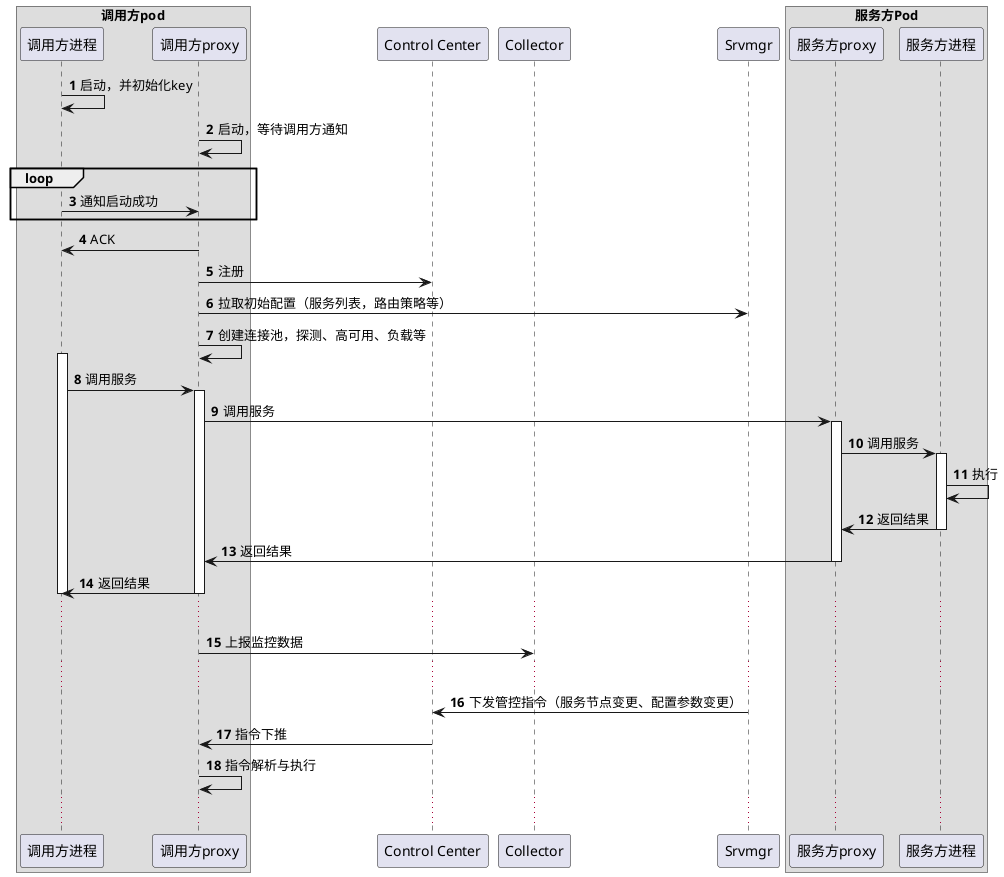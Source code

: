 @startuml

box "调用方pod"
participant 调用方进程 AS client
participant 调用方proxy AS clientProxy
end box

participant "Control Center" AS controlCenter
participant Collector AS collector
participant Srvmgr AS srvmgr

box "服务方Pod"
participant 服务方proxy AS serviceProxy
participant 服务方进程 AS service
end box

autonumber
client -> client: 启动，并初始化key

clientProxy -> clientProxy: 启动，等待调用方通知

loop
client -> clientProxy: 通知启动成功
end
clientProxy -> client: ACK

clientProxy -> controlCenter: 注册

clientProxy -> srvmgr: 拉取初始配置（服务列表，路由策略等）
clientProxy -> clientProxy: 创建连接池，探测、高可用、负载等

activate client
client -> clientProxy: 调用服务

activate clientProxy
clientProxy -> serviceProxy: 调用服务

activate serviceProxy
serviceProxy -> service: 调用服务

activate service
service -> service: 执行
service -> serviceProxy: 返回结果
deactivate service

serviceProxy -> clientProxy: 返回结果
deactivate serviceProxy

clientProxy -> client: 返回结果
deactivate clientProxy


deactivate client

......
clientProxy -> collector: 上报监控数据

......
srvmgr -> controlCenter: 下发管控指令（服务节点变更、配置参数变更）
controlCenter -> clientProxy: 指令下推
clientProxy -> clientProxy: 指令解析与执行
......

@enduml
